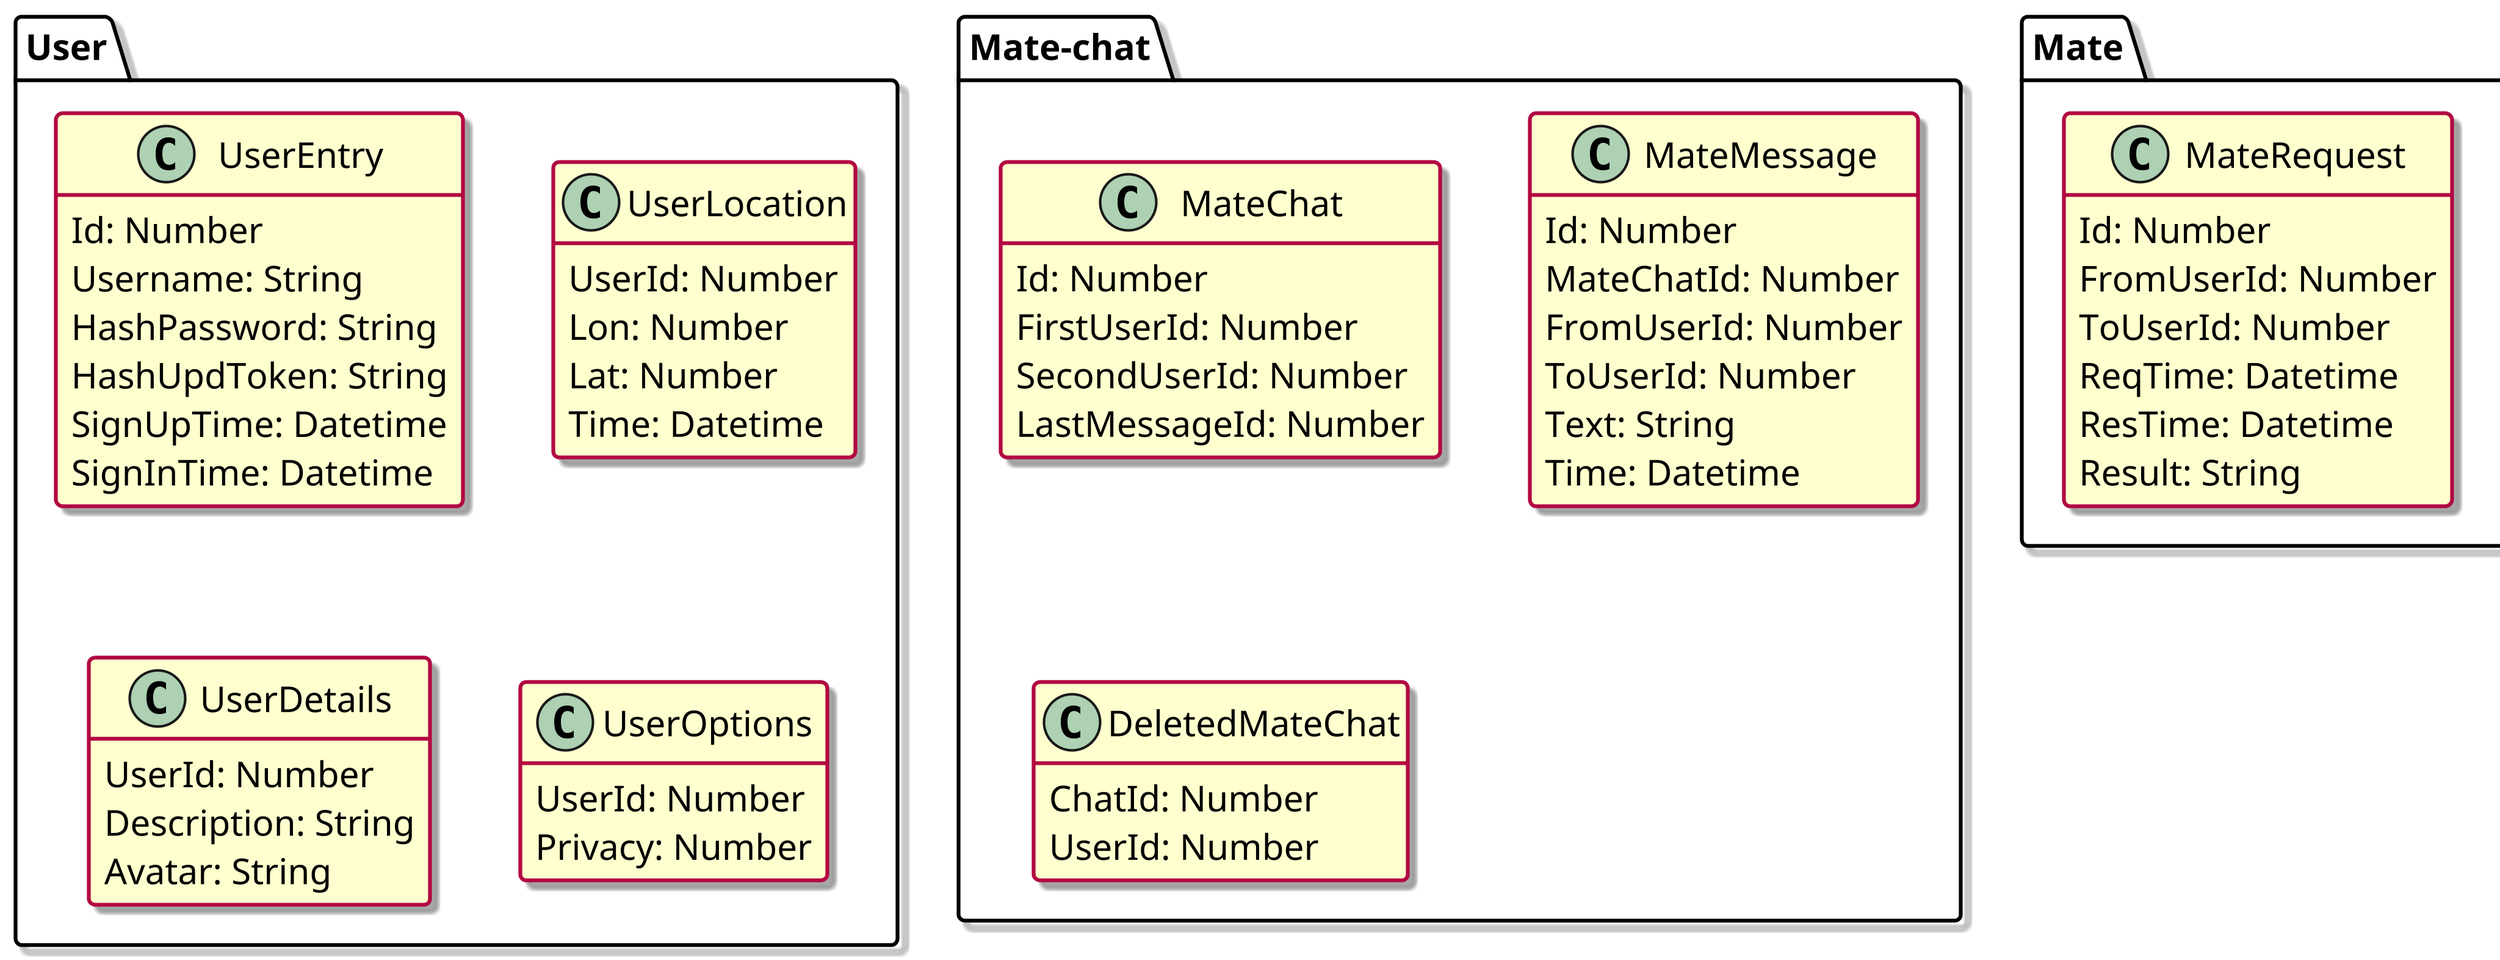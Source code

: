 @startuml models_p1

' `Time` is not part of `Datetime`. This is global level
' `Datetime` is `Timestamp` (UTC?)

' Useful links:
' https://stackoverflow.com/questions/14221775/in-postgresql-force-unique-on-combination-of-two-columns

' -----------------------------------------------

skinparam ArrowThickness 1.25
skinparam ClassBorderThickness 1.5
skinparam ClassBackgroundColor #FEFECE
skinparam ClassBorderColor #B20842

skinparam dpi 400
skinparam Shadowing true

' -----------------------------------------------

hide empty methods
hide empty members

' models
' -----------------------------------------------

package User {

class UserEntry {
    Id: Number
    Username: String
    HashPassword: String
    HashUpdToken: String
    SignUpTime: Datetime
    SignInTime: Datetime
}

class UserLocation {
    UserId: Number
    Lon: Number
    Lat: Number
    Time: Datetime
}

class UserDetails {
    UserId: Number
    Description: String
    Avatar: String
}

class UserOptions {
    UserId: Number
    Privacy: Number
}

}

package Mate {

class Mate {
    Id: Number
    FirstUserId: Number
    SecondUserId: Number
}
' When deleted, a new one-way request is added

class MateRequest {
    Id: Number
    FromUserId: Number
    ToUserId: Number
    ReqTime: Datetime
    ResTime: Datetime
    Result: String
}
' Cron to remove some requests

}

package Mate-chat {

class MateChat {
    Id: Number
    FirstUserId: Number
    SecondUserId: Number
    LastMessageId: Number
}
' Created when created friendship
' Hidden for user who deleted chat

class MateMessage {
    Id: Number
    MateChatId: Number
    FromUserId: Number
    ToUserId: Number
    Text: String
    Time: Datetime
}

class DeletedMateChat {
    ChatId: Number
    UserId: Number
}

}

package Geo-chat {

class GeoMessage {
    Id: Number
    FromUserId: Number
    Text: String
    Time: Datetime
    Lon: Number
    Lat: Number
}

}

@enduml